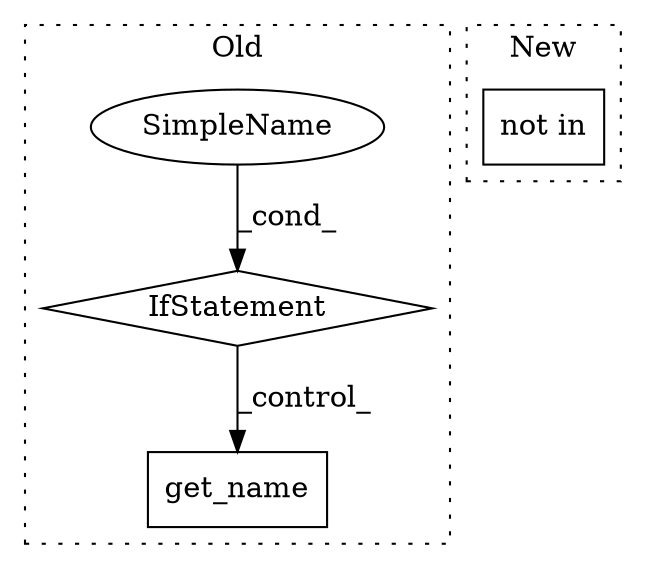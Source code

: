 digraph G {
subgraph cluster0 {
1 [label="get_name" a="32" s="4142" l="10" shape="box"];
3 [label="IfStatement" a="25" s="3621,3647" l="4,2" shape="diamond"];
4 [label="SimpleName" a="42" s="" l="" shape="ellipse"];
label = "Old";
style="dotted";
}
subgraph cluster1 {
2 [label="not in" a="108" s="6294" l="26" shape="box"];
label = "New";
style="dotted";
}
3 -> 1 [label="_control_"];
4 -> 3 [label="_cond_"];
}